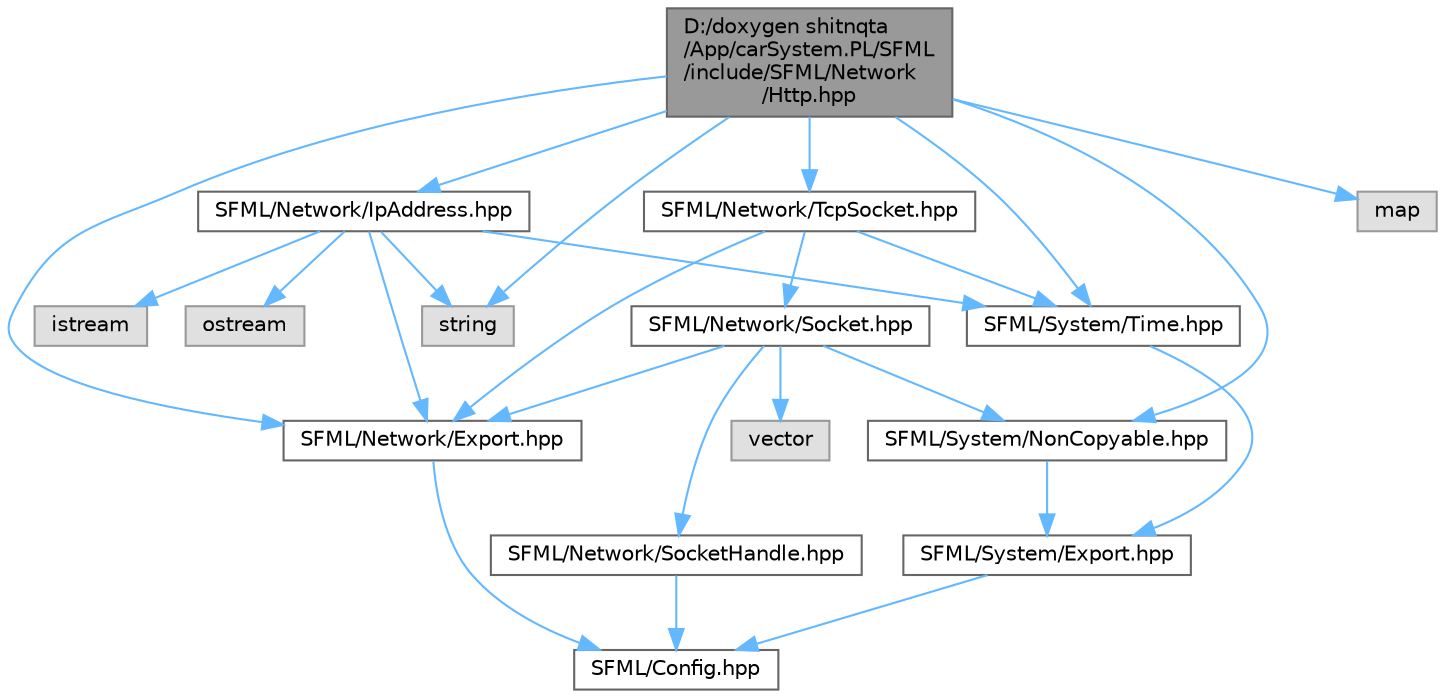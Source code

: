 digraph "D:/doxygen shitnqta/App/carSystem.PL/SFML/include/SFML/Network/Http.hpp"
{
 // INTERACTIVE_SVG=YES
 // LATEX_PDF_SIZE
  bgcolor="transparent";
  edge [fontname=Helvetica,fontsize=10,labelfontname=Helvetica,labelfontsize=10];
  node [fontname=Helvetica,fontsize=10,shape=box,height=0.2,width=0.4];
  Node1 [id="Node000001",label="D:/doxygen shitnqta\l/App/carSystem.PL/SFML\l/include/SFML/Network\l/Http.hpp",height=0.2,width=0.4,color="gray40", fillcolor="grey60", style="filled", fontcolor="black",tooltip=" "];
  Node1 -> Node2 [id="edge1_Node000001_Node000002",color="steelblue1",style="solid",tooltip=" "];
  Node2 [id="Node000002",label="SFML/Network/Export.hpp",height=0.2,width=0.4,color="grey40", fillcolor="white", style="filled",URL="$a02209.html",tooltip=" "];
  Node2 -> Node3 [id="edge2_Node000002_Node000003",color="steelblue1",style="solid",tooltip=" "];
  Node3 [id="Node000003",label="SFML/Config.hpp",height=0.2,width=0.4,color="grey40", fillcolor="white", style="filled",URL="$a00359.html",tooltip=" "];
  Node1 -> Node4 [id="edge3_Node000001_Node000004",color="steelblue1",style="solid",tooltip=" "];
  Node4 [id="Node000004",label="SFML/Network/IpAddress.hpp",height=0.2,width=0.4,color="grey40", fillcolor="white", style="filled",URL="$a00464.html",tooltip=" "];
  Node4 -> Node2 [id="edge4_Node000004_Node000002",color="steelblue1",style="solid",tooltip=" "];
  Node4 -> Node5 [id="edge5_Node000004_Node000005",color="steelblue1",style="solid",tooltip=" "];
  Node5 [id="Node000005",label="SFML/System/Time.hpp",height=0.2,width=0.4,color="grey40", fillcolor="white", style="filled",URL="$a00545.html",tooltip=" "];
  Node5 -> Node6 [id="edge6_Node000005_Node000006",color="steelblue1",style="solid",tooltip=" "];
  Node6 [id="Node000006",label="SFML/System/Export.hpp",height=0.2,width=0.4,color="grey40", fillcolor="white", style="filled",URL="$a02212.html",tooltip=" "];
  Node6 -> Node3 [id="edge7_Node000006_Node000003",color="steelblue1",style="solid",tooltip=" "];
  Node4 -> Node7 [id="edge8_Node000004_Node000007",color="steelblue1",style="solid",tooltip=" "];
  Node7 [id="Node000007",label="istream",height=0.2,width=0.4,color="grey60", fillcolor="#E0E0E0", style="filled",tooltip=" "];
  Node4 -> Node8 [id="edge9_Node000004_Node000008",color="steelblue1",style="solid",tooltip=" "];
  Node8 [id="Node000008",label="ostream",height=0.2,width=0.4,color="grey60", fillcolor="#E0E0E0", style="filled",tooltip=" "];
  Node4 -> Node9 [id="edge10_Node000004_Node000009",color="steelblue1",style="solid",tooltip=" "];
  Node9 [id="Node000009",label="string",height=0.2,width=0.4,color="grey60", fillcolor="#E0E0E0", style="filled",tooltip=" "];
  Node1 -> Node10 [id="edge11_Node000001_Node000010",color="steelblue1",style="solid",tooltip=" "];
  Node10 [id="Node000010",label="SFML/Network/TcpSocket.hpp",height=0.2,width=0.4,color="grey40", fillcolor="white", style="filled",URL="$a00482.html",tooltip=" "];
  Node10 -> Node2 [id="edge12_Node000010_Node000002",color="steelblue1",style="solid",tooltip=" "];
  Node10 -> Node11 [id="edge13_Node000010_Node000011",color="steelblue1",style="solid",tooltip=" "];
  Node11 [id="Node000011",label="SFML/Network/Socket.hpp",height=0.2,width=0.4,color="grey40", fillcolor="white", style="filled",URL="$a00470.html",tooltip=" "];
  Node11 -> Node2 [id="edge14_Node000011_Node000002",color="steelblue1",style="solid",tooltip=" "];
  Node11 -> Node12 [id="edge15_Node000011_Node000012",color="steelblue1",style="solid",tooltip=" "];
  Node12 [id="Node000012",label="SFML/Network/SocketHandle.hpp",height=0.2,width=0.4,color="grey40", fillcolor="white", style="filled",URL="$a00473.html",tooltip=" "];
  Node12 -> Node3 [id="edge16_Node000012_Node000003",color="steelblue1",style="solid",tooltip=" "];
  Node11 -> Node13 [id="edge17_Node000011_Node000013",color="steelblue1",style="solid",tooltip=" "];
  Node13 [id="Node000013",label="SFML/System/NonCopyable.hpp",height=0.2,width=0.4,color="grey40", fillcolor="white", style="filled",URL="$a00518.html",tooltip=" "];
  Node13 -> Node6 [id="edge18_Node000013_Node000006",color="steelblue1",style="solid",tooltip=" "];
  Node11 -> Node14 [id="edge19_Node000011_Node000014",color="steelblue1",style="solid",tooltip=" "];
  Node14 [id="Node000014",label="vector",height=0.2,width=0.4,color="grey60", fillcolor="#E0E0E0", style="filled",tooltip=" "];
  Node10 -> Node5 [id="edge20_Node000010_Node000005",color="steelblue1",style="solid",tooltip=" "];
  Node1 -> Node13 [id="edge21_Node000001_Node000013",color="steelblue1",style="solid",tooltip=" "];
  Node1 -> Node5 [id="edge22_Node000001_Node000005",color="steelblue1",style="solid",tooltip=" "];
  Node1 -> Node15 [id="edge23_Node000001_Node000015",color="steelblue1",style="solid",tooltip=" "];
  Node15 [id="Node000015",label="map",height=0.2,width=0.4,color="grey60", fillcolor="#E0E0E0", style="filled",tooltip=" "];
  Node1 -> Node9 [id="edge24_Node000001_Node000009",color="steelblue1",style="solid",tooltip=" "];
}
